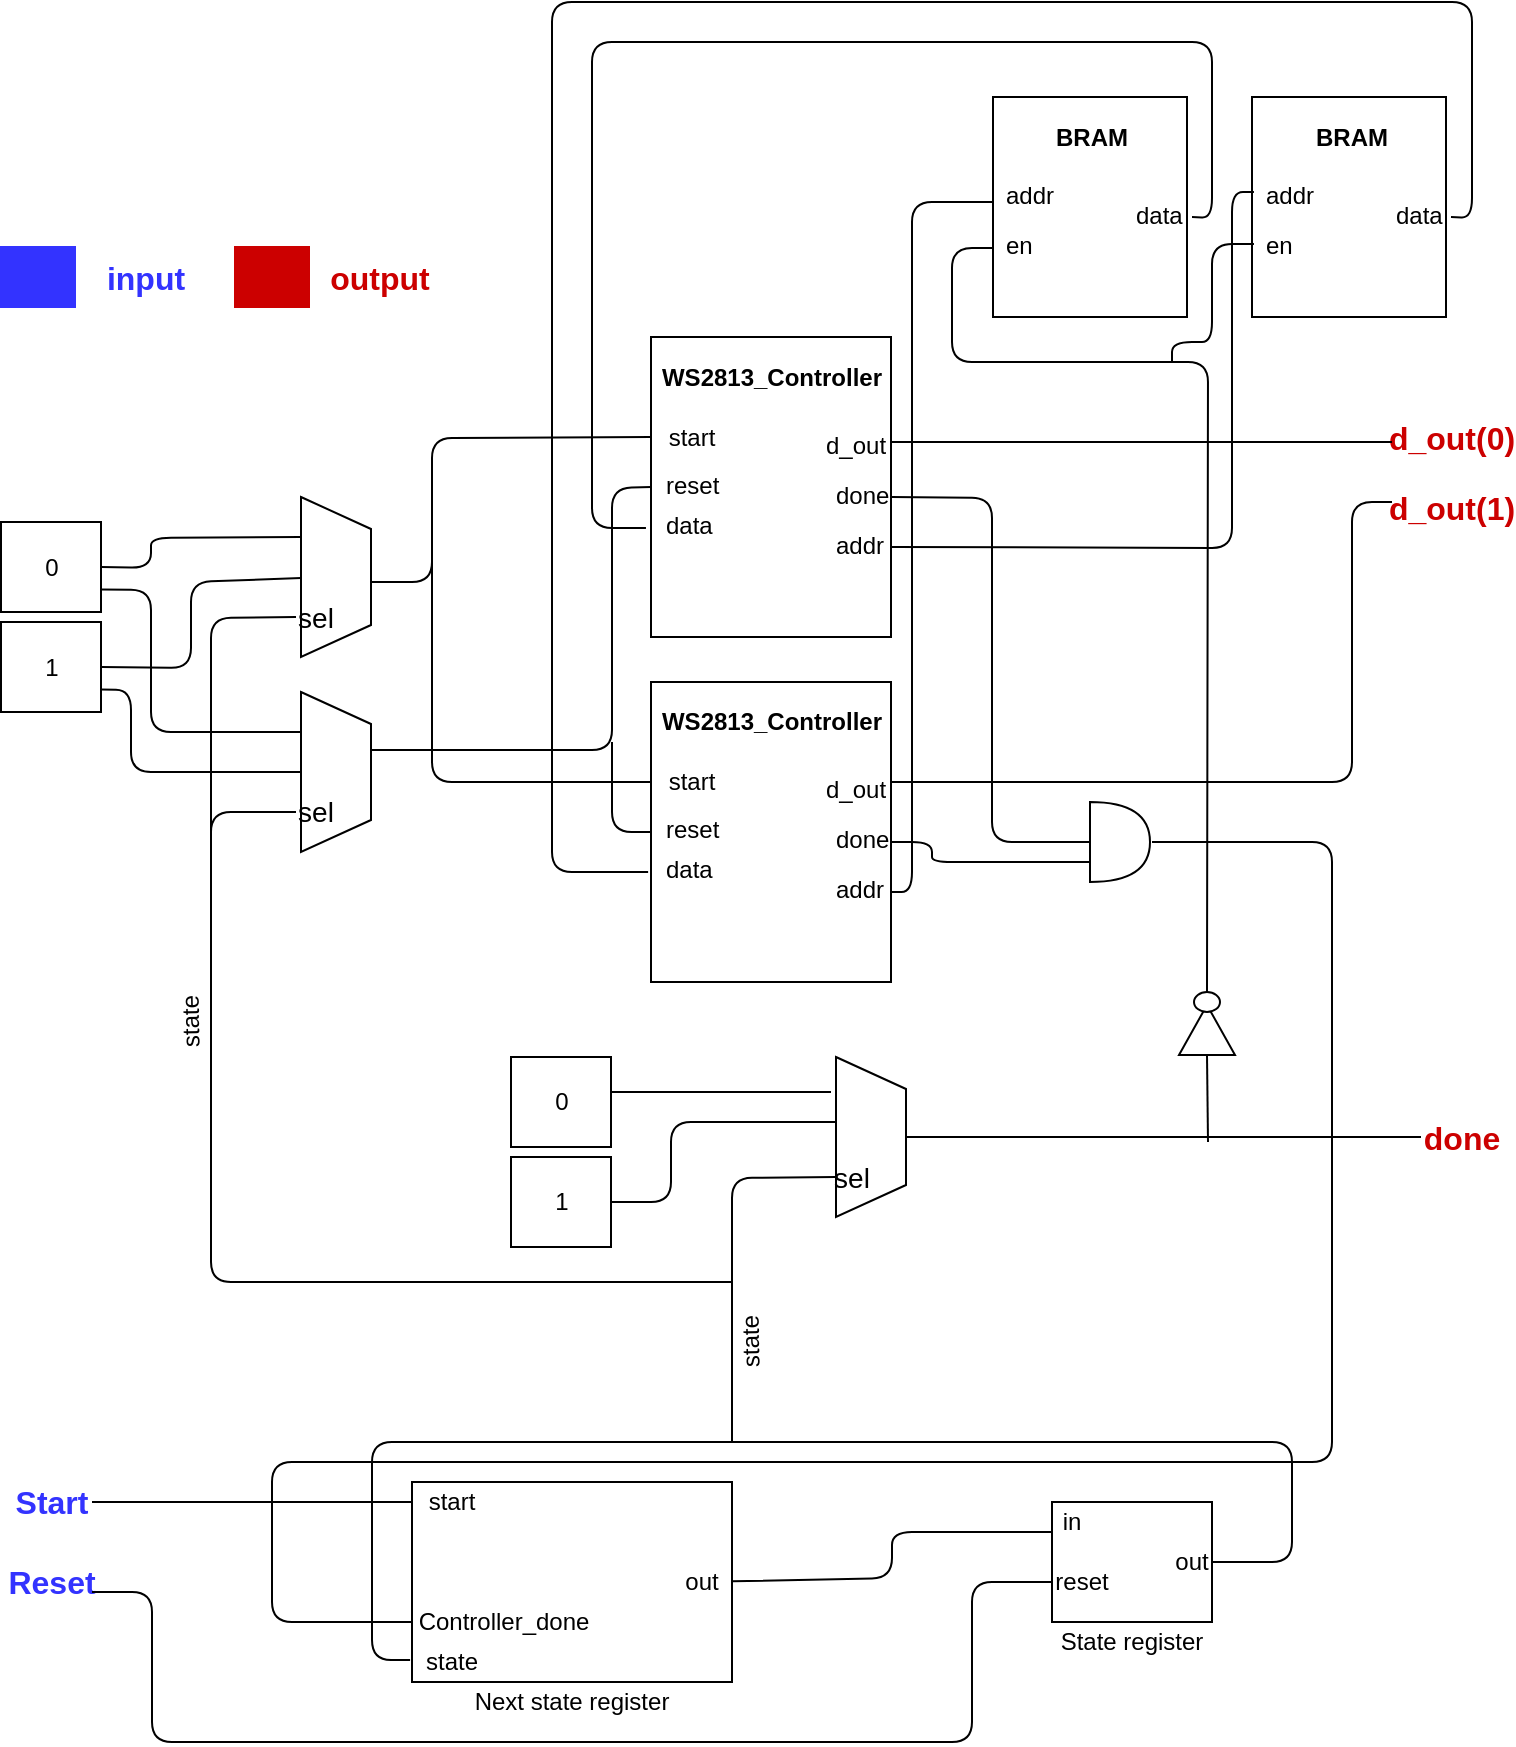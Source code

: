 <mxfile version="12.3.2" type="device" pages="1"><diagram id="C4f-xg3CYIUlcVDOj6v3" name="Page-1"><mxGraphModel dx="1086" dy="806" grid="1" gridSize="10" guides="1" tooltips="1" connect="1" arrows="1" fold="1" page="1" pageScale="1" pageWidth="850" pageHeight="1100" math="0" shadow="0"><root><mxCell id="0"/><mxCell id="1" parent="0"/><mxCell id="qUFkAdJo8UdGs0QkshTL-2" value="" style="rounded=0;whiteSpace=wrap;html=1;" vertex="1" parent="1"><mxGeometry x="250" y="790" width="160" height="100" as="geometry"/></mxCell><mxCell id="qUFkAdJo8UdGs0QkshTL-3" value="Next state register" style="text;html=1;strokeColor=none;fillColor=none;align=center;verticalAlign=middle;whiteSpace=wrap;rounded=0;" vertex="1" parent="1"><mxGeometry x="280" y="890" width="100" height="20" as="geometry"/></mxCell><mxCell id="qUFkAdJo8UdGs0QkshTL-4" value="" style="rounded=0;whiteSpace=wrap;html=1;" vertex="1" parent="1"><mxGeometry x="570" y="800" width="80" height="60" as="geometry"/></mxCell><mxCell id="qUFkAdJo8UdGs0QkshTL-5" value="State register" style="text;html=1;strokeColor=none;fillColor=none;align=center;verticalAlign=middle;whiteSpace=wrap;rounded=0;" vertex="1" parent="1"><mxGeometry x="560" y="860" width="100" height="20" as="geometry"/></mxCell><mxCell id="qUFkAdJo8UdGs0QkshTL-6" value="&lt;font style=&quot;font-size: 16px&quot; color=&quot;#3333ff&quot;&gt;&lt;b&gt;Start&lt;/b&gt;&lt;/font&gt;" style="text;html=1;strokeColor=none;fillColor=none;align=center;verticalAlign=middle;whiteSpace=wrap;rounded=0;" vertex="1" parent="1"><mxGeometry x="50" y="790" width="40" height="20" as="geometry"/></mxCell><mxCell id="qUFkAdJo8UdGs0QkshTL-7" value="&lt;font style=&quot;font-size: 16px&quot; color=&quot;#3333ff&quot;&gt;&lt;b&gt;Reset&lt;/b&gt;&lt;/font&gt;" style="text;html=1;strokeColor=none;fillColor=none;align=center;verticalAlign=middle;whiteSpace=wrap;rounded=0;" vertex="1" parent="1"><mxGeometry x="50" y="830" width="40" height="20" as="geometry"/></mxCell><mxCell id="qUFkAdJo8UdGs0QkshTL-10" value="start" style="text;html=1;strokeColor=none;fillColor=none;align=center;verticalAlign=middle;whiteSpace=wrap;rounded=0;" vertex="1" parent="1"><mxGeometry x="250" y="790" width="40" height="20" as="geometry"/></mxCell><mxCell id="qUFkAdJo8UdGs0QkshTL-12" value="out" style="text;html=1;strokeColor=none;fillColor=none;align=center;verticalAlign=middle;whiteSpace=wrap;rounded=0;" vertex="1" parent="1"><mxGeometry x="380" y="830" width="30" height="20" as="geometry"/></mxCell><mxCell id="qUFkAdJo8UdGs0QkshTL-13" value="" style="endArrow=none;html=1;entryX=0;entryY=0.25;entryDx=0;entryDy=0;" edge="1" parent="1" source="qUFkAdJo8UdGs0QkshTL-12" target="qUFkAdJo8UdGs0QkshTL-4"><mxGeometry width="50" height="50" relative="1" as="geometry"><mxPoint x="510" y="950" as="sourcePoint"/><mxPoint x="560" y="900" as="targetPoint"/><Array as="points"><mxPoint x="490" y="838"/><mxPoint x="490" y="815"/></Array></mxGeometry></mxCell><mxCell id="qUFkAdJo8UdGs0QkshTL-14" value="in" style="text;html=1;strokeColor=none;fillColor=none;align=center;verticalAlign=middle;whiteSpace=wrap;rounded=0;" vertex="1" parent="1"><mxGeometry x="570" y="800" width="20" height="20" as="geometry"/></mxCell><mxCell id="qUFkAdJo8UdGs0QkshTL-15" value="" style="endArrow=none;html=1;exitX=1;exitY=0.75;exitDx=0;exitDy=0;entryX=0;entryY=0.5;entryDx=0;entryDy=0;" edge="1" parent="1" source="qUFkAdJo8UdGs0QkshTL-7" target="qUFkAdJo8UdGs0QkshTL-16"><mxGeometry width="50" height="50" relative="1" as="geometry"><mxPoint x="210" y="1010" as="sourcePoint"/><mxPoint x="260" y="960" as="targetPoint"/><Array as="points"><mxPoint x="120" y="845"/><mxPoint x="120" y="920"/><mxPoint x="530" y="920"/><mxPoint x="530" y="840"/></Array></mxGeometry></mxCell><mxCell id="qUFkAdJo8UdGs0QkshTL-16" value="reset" style="text;html=1;strokeColor=none;fillColor=none;align=center;verticalAlign=middle;whiteSpace=wrap;rounded=0;" vertex="1" parent="1"><mxGeometry x="570" y="830" width="30" height="20" as="geometry"/></mxCell><mxCell id="qUFkAdJo8UdGs0QkshTL-17" value="state" style="text;html=1;strokeColor=none;fillColor=none;align=center;verticalAlign=middle;whiteSpace=wrap;rounded=0;" vertex="1" parent="1"><mxGeometry x="255" y="870" width="30" height="20" as="geometry"/></mxCell><mxCell id="qUFkAdJo8UdGs0QkshTL-18" value="" style="endArrow=none;html=1;exitX=1;exitY=0.5;exitDx=0;exitDy=0;entryX=-0.006;entryY=0.89;entryDx=0;entryDy=0;entryPerimeter=0;" edge="1" parent="1" source="qUFkAdJo8UdGs0QkshTL-19" target="qUFkAdJo8UdGs0QkshTL-2"><mxGeometry width="50" height="50" relative="1" as="geometry"><mxPoint x="690" y="900" as="sourcePoint"/><mxPoint x="750" y="920" as="targetPoint"/><Array as="points"><mxPoint x="690" y="830"/><mxPoint x="690" y="770"/><mxPoint x="230" y="770"/><mxPoint x="230" y="879"/></Array></mxGeometry></mxCell><mxCell id="qUFkAdJo8UdGs0QkshTL-19" value="out" style="text;html=1;strokeColor=none;fillColor=none;align=center;verticalAlign=middle;whiteSpace=wrap;rounded=0;" vertex="1" parent="1"><mxGeometry x="630" y="820" width="20" height="20" as="geometry"/></mxCell><mxCell id="qUFkAdJo8UdGs0QkshTL-24" value="" style="endArrow=none;html=1;exitX=0;exitY=0.5;exitDx=0;exitDy=0;entryX=1;entryY=0.5;entryDx=0;entryDy=0;" edge="1" parent="1" source="qUFkAdJo8UdGs0QkshTL-10" target="qUFkAdJo8UdGs0QkshTL-6"><mxGeometry width="50" height="50" relative="1" as="geometry"><mxPoint x="130" y="840" as="sourcePoint"/><mxPoint x="180" y="790" as="targetPoint"/></mxGeometry></mxCell><mxCell id="qUFkAdJo8UdGs0QkshTL-27" value="&lt;font style=&quot;font-size: 16px&quot; color=&quot;#cc0000&quot;&gt;&lt;b&gt;done&lt;/b&gt;&lt;/font&gt;" style="text;html=1;strokeColor=none;fillColor=none;align=center;verticalAlign=middle;whiteSpace=wrap;rounded=0;" vertex="1" parent="1"><mxGeometry x="754.5" y="607.5" width="40" height="20" as="geometry"/></mxCell><mxCell id="qUFkAdJo8UdGs0QkshTL-30" value="" style="shape=trapezoid;perimeter=trapezoidPerimeter;whiteSpace=wrap;html=1;rotation=90;" vertex="1" parent="1"><mxGeometry x="439.5" y="600" width="80" height="35" as="geometry"/></mxCell><mxCell id="qUFkAdJo8UdGs0QkshTL-31" value="0" style="rounded=0;whiteSpace=wrap;html=1;" vertex="1" parent="1"><mxGeometry x="299.5" y="577.5" width="50" height="45" as="geometry"/></mxCell><mxCell id="qUFkAdJo8UdGs0QkshTL-32" value="1" style="rounded=0;whiteSpace=wrap;html=1;" vertex="1" parent="1"><mxGeometry x="299.5" y="627.5" width="50" height="45" as="geometry"/></mxCell><mxCell id="qUFkAdJo8UdGs0QkshTL-33" value="" style="endArrow=none;html=1;fontSize=14;entryX=0.75;entryY=1;entryDx=0;entryDy=0;" edge="1" parent="1" target="qUFkAdJo8UdGs0QkshTL-30"><mxGeometry width="50" height="50" relative="1" as="geometry"><mxPoint x="410" y="770" as="sourcePoint"/><mxPoint x="210" y="495" as="targetPoint"/><Array as="points"><mxPoint x="410" y="638"/></Array></mxGeometry></mxCell><mxCell id="qUFkAdJo8UdGs0QkshTL-34" value="" style="endArrow=none;html=1;fontSize=14;" edge="1" parent="1"><mxGeometry width="50" height="50" relative="1" as="geometry"><mxPoint x="459.5" y="595" as="sourcePoint"/><mxPoint x="349.5" y="595" as="targetPoint"/><Array as="points"><mxPoint x="369.5" y="595"/></Array></mxGeometry></mxCell><mxCell id="qUFkAdJo8UdGs0QkshTL-35" value="" style="endArrow=none;html=1;fontSize=14;exitX=0.406;exitY=0.986;exitDx=0;exitDy=0;exitPerimeter=0;entryX=1;entryY=0.5;entryDx=0;entryDy=0;" edge="1" parent="1" source="qUFkAdJo8UdGs0QkshTL-30" target="qUFkAdJo8UdGs0QkshTL-32"><mxGeometry width="50" height="50" relative="1" as="geometry"><mxPoint x="179.5" y="715" as="sourcePoint"/><mxPoint x="229.5" y="665" as="targetPoint"/><Array as="points"><mxPoint x="419.5" y="610"/><mxPoint x="379.5" y="610"/><mxPoint x="379.5" y="650"/></Array></mxGeometry></mxCell><mxCell id="qUFkAdJo8UdGs0QkshTL-36" value="" style="endArrow=none;html=1;fontSize=14;exitX=0.5;exitY=0;exitDx=0;exitDy=0;entryX=0;entryY=0.5;entryDx=0;entryDy=0;" edge="1" parent="1" source="qUFkAdJo8UdGs0QkshTL-30" target="qUFkAdJo8UdGs0QkshTL-27"><mxGeometry width="50" height="50" relative="1" as="geometry"><mxPoint x="589.5" y="725" as="sourcePoint"/><mxPoint x="639.5" y="675" as="targetPoint"/></mxGeometry></mxCell><mxCell id="qUFkAdJo8UdGs0QkshTL-37" value="state" style="text;html=1;strokeColor=none;fillColor=none;align=center;verticalAlign=middle;whiteSpace=wrap;rounded=0;rotation=-91;" vertex="1" parent="1"><mxGeometry x="399.5" y="710" width="40" height="20" as="geometry"/></mxCell><mxCell id="qUFkAdJo8UdGs0QkshTL-39" value="sel" style="text;html=1;strokeColor=none;fillColor=none;align=center;verticalAlign=middle;whiteSpace=wrap;rounded=0;fontSize=14;" vertex="1" parent="1"><mxGeometry x="459.5" y="627.5" width="20" height="20" as="geometry"/></mxCell><mxCell id="qUFkAdJo8UdGs0QkshTL-41" value="" style="rounded=0;whiteSpace=wrap;html=1;" vertex="1" parent="1"><mxGeometry x="369.5" y="390" width="120" height="150" as="geometry"/></mxCell><mxCell id="qUFkAdJo8UdGs0QkshTL-42" value="&lt;b&gt;WS2813_Controller&lt;/b&gt;" style="text;html=1;strokeColor=none;fillColor=none;align=center;verticalAlign=middle;whiteSpace=wrap;rounded=0;" vertex="1" parent="1"><mxGeometry x="374.5" y="400" width="110" height="20" as="geometry"/></mxCell><mxCell id="qUFkAdJo8UdGs0QkshTL-43" value="start" style="text;html=1;strokeColor=none;fillColor=none;align=center;verticalAlign=middle;whiteSpace=wrap;rounded=0;" vertex="1" parent="1"><mxGeometry x="369.5" y="430" width="40" height="20" as="geometry"/></mxCell><mxCell id="qUFkAdJo8UdGs0QkshTL-44" value="reset" style="text;html=1;" vertex="1" parent="1"><mxGeometry x="374.5" y="450" width="30" height="30" as="geometry"/></mxCell><mxCell id="qUFkAdJo8UdGs0QkshTL-45" value="data" style="text;html=1;" vertex="1" parent="1"><mxGeometry x="374.5" y="470" width="30" height="30" as="geometry"/></mxCell><mxCell id="qUFkAdJo8UdGs0QkshTL-46" value="d_out" style="text;html=1;" vertex="1" parent="1"><mxGeometry x="454.5" y="430" width="30" height="30" as="geometry"/></mxCell><mxCell id="qUFkAdJo8UdGs0QkshTL-47" value="done" style="text;html=1;" vertex="1" parent="1"><mxGeometry x="459.5" y="455" width="30" height="30" as="geometry"/></mxCell><mxCell id="qUFkAdJo8UdGs0QkshTL-48" value="" style="endArrow=none;html=1;" edge="1" parent="1"><mxGeometry width="50" height="50" relative="1" as="geometry"><mxPoint x="250" y="860" as="sourcePoint"/><mxPoint x="620" y="470" as="targetPoint"/><Array as="points"><mxPoint x="180" y="860"/><mxPoint x="180" y="780"/><mxPoint x="710" y="780"/><mxPoint x="710" y="470"/></Array></mxGeometry></mxCell><mxCell id="qUFkAdJo8UdGs0QkshTL-49" value="Controller_done" style="text;html=1;strokeColor=none;fillColor=none;align=center;verticalAlign=middle;whiteSpace=wrap;rounded=0;" vertex="1" parent="1"><mxGeometry x="255" y="850" width="82" height="20" as="geometry"/></mxCell><mxCell id="qUFkAdJo8UdGs0QkshTL-50" value="&lt;span style=&quot;font-size: 16px&quot;&gt;&lt;b&gt;&lt;font color=&quot;#cc0000&quot;&gt;d_out(0)&lt;/font&gt;&lt;/b&gt;&lt;/span&gt;" style="text;html=1;strokeColor=none;fillColor=none;align=center;verticalAlign=middle;whiteSpace=wrap;rounded=0;" vertex="1" parent="1"><mxGeometry x="749.5" y="257.5" width="40" height="20" as="geometry"/></mxCell><mxCell id="qUFkAdJo8UdGs0QkshTL-52" value="" style="shape=trapezoid;perimeter=trapezoidPerimeter;whiteSpace=wrap;html=1;rotation=90;" vertex="1" parent="1"><mxGeometry x="172" y="320" width="80" height="35" as="geometry"/></mxCell><mxCell id="qUFkAdJo8UdGs0QkshTL-53" value="sel" style="text;html=1;strokeColor=none;fillColor=none;align=center;verticalAlign=middle;whiteSpace=wrap;rounded=0;fontSize=14;" vertex="1" parent="1"><mxGeometry x="192" y="347.5" width="20" height="20" as="geometry"/></mxCell><mxCell id="qUFkAdJo8UdGs0QkshTL-54" value="" style="shape=trapezoid;perimeter=trapezoidPerimeter;whiteSpace=wrap;html=1;rotation=90;" vertex="1" parent="1"><mxGeometry x="172" y="417.5" width="80" height="35" as="geometry"/></mxCell><mxCell id="qUFkAdJo8UdGs0QkshTL-55" value="sel" style="text;html=1;strokeColor=none;fillColor=none;align=center;verticalAlign=middle;whiteSpace=wrap;rounded=0;fontSize=14;" vertex="1" parent="1"><mxGeometry x="192" y="445" width="20" height="20" as="geometry"/></mxCell><mxCell id="qUFkAdJo8UdGs0QkshTL-56" value="" style="endArrow=none;html=1;entryX=0;entryY=0.5;entryDx=0;entryDy=0;" edge="1" parent="1" target="qUFkAdJo8UdGs0QkshTL-55"><mxGeometry width="50" height="50" relative="1" as="geometry"><mxPoint x="410" y="690" as="sourcePoint"/><mxPoint x="219.5" y="640" as="targetPoint"/><Array as="points"><mxPoint x="149.5" y="690"/><mxPoint x="149.5" y="455"/></Array></mxGeometry></mxCell><mxCell id="qUFkAdJo8UdGs0QkshTL-57" value="" style="endArrow=none;html=1;entryX=0;entryY=0.5;entryDx=0;entryDy=0;" edge="1" parent="1" target="qUFkAdJo8UdGs0QkshTL-53"><mxGeometry width="50" height="50" relative="1" as="geometry"><mxPoint x="149.5" y="470" as="sourcePoint"/><mxPoint x="269.5" y="540" as="targetPoint"/><Array as="points"><mxPoint x="149.5" y="358"/></Array></mxGeometry></mxCell><mxCell id="qUFkAdJo8UdGs0QkshTL-58" value="0" style="rounded=0;whiteSpace=wrap;html=1;" vertex="1" parent="1"><mxGeometry x="44.5" y="310" width="50" height="45" as="geometry"/></mxCell><mxCell id="qUFkAdJo8UdGs0QkshTL-59" value="1" style="rounded=0;whiteSpace=wrap;html=1;" vertex="1" parent="1"><mxGeometry x="44.5" y="360" width="50" height="45" as="geometry"/></mxCell><mxCell id="qUFkAdJo8UdGs0QkshTL-60" value="" style="endArrow=none;html=1;exitX=1;exitY=0.5;exitDx=0;exitDy=0;entryX=0.25;entryY=1;entryDx=0;entryDy=0;" edge="1" parent="1" source="qUFkAdJo8UdGs0QkshTL-58" target="qUFkAdJo8UdGs0QkshTL-52"><mxGeometry width="50" height="50" relative="1" as="geometry"><mxPoint x="209.5" y="610" as="sourcePoint"/><mxPoint x="259.5" y="560" as="targetPoint"/><Array as="points"><mxPoint x="119.5" y="333"/><mxPoint x="119.5" y="318"/></Array></mxGeometry></mxCell><mxCell id="qUFkAdJo8UdGs0QkshTL-61" value="" style="endArrow=none;html=1;exitX=1;exitY=0.5;exitDx=0;exitDy=0;" edge="1" parent="1" source="qUFkAdJo8UdGs0QkshTL-59"><mxGeometry width="50" height="50" relative="1" as="geometry"><mxPoint x="249.5" y="610" as="sourcePoint"/><mxPoint x="194.5" y="338" as="targetPoint"/><Array as="points"><mxPoint x="139.5" y="383"/><mxPoint x="139.5" y="340"/></Array></mxGeometry></mxCell><mxCell id="qUFkAdJo8UdGs0QkshTL-62" value="" style="endArrow=none;html=1;exitX=1;exitY=0.75;exitDx=0;exitDy=0;entryX=0.25;entryY=1;entryDx=0;entryDy=0;" edge="1" parent="1" source="qUFkAdJo8UdGs0QkshTL-58" target="qUFkAdJo8UdGs0QkshTL-54"><mxGeometry width="50" height="50" relative="1" as="geometry"><mxPoint x="299.5" y="380" as="sourcePoint"/><mxPoint x="349.5" y="330" as="targetPoint"/><Array as="points"><mxPoint x="119.5" y="344"/><mxPoint x="119.5" y="415"/></Array></mxGeometry></mxCell><mxCell id="qUFkAdJo8UdGs0QkshTL-63" value="" style="endArrow=none;html=1;exitX=1;exitY=0.75;exitDx=0;exitDy=0;entryX=0.5;entryY=1;entryDx=0;entryDy=0;" edge="1" parent="1" source="qUFkAdJo8UdGs0QkshTL-59" target="qUFkAdJo8UdGs0QkshTL-54"><mxGeometry width="50" height="50" relative="1" as="geometry"><mxPoint x="279.5" y="380" as="sourcePoint"/><mxPoint x="329.5" y="330" as="targetPoint"/><Array as="points"><mxPoint x="109.5" y="394"/><mxPoint x="109.5" y="435"/></Array></mxGeometry></mxCell><mxCell id="qUFkAdJo8UdGs0QkshTL-67" value="" style="rounded=0;whiteSpace=wrap;html=1;fillColor=#3333FF;strokeColor=#3333FF;" vertex="1" parent="1"><mxGeometry x="44.5" y="172.5" width="37" height="30" as="geometry"/></mxCell><mxCell id="qUFkAdJo8UdGs0QkshTL-68" value="&lt;span style=&quot;font-size: 16px&quot;&gt;&lt;font color=&quot;#3333ff&quot;&gt;&lt;b&gt;input&lt;/b&gt;&lt;/font&gt;&lt;/span&gt;" style="text;html=1;strokeColor=none;fillColor=none;align=center;verticalAlign=middle;whiteSpace=wrap;rounded=0;" vertex="1" parent="1"><mxGeometry x="91.5" y="177.5" width="50" height="20" as="geometry"/></mxCell><mxCell id="qUFkAdJo8UdGs0QkshTL-69" value="" style="rounded=0;whiteSpace=wrap;html=1;fillColor=#CC0000;strokeColor=#CC0000;" vertex="1" parent="1"><mxGeometry x="161.5" y="172.5" width="37" height="30" as="geometry"/></mxCell><mxCell id="qUFkAdJo8UdGs0QkshTL-70" value="&lt;span style=&quot;font-size: 16px&quot;&gt;&lt;b&gt;&lt;font color=&quot;#cc0000&quot;&gt;output&lt;/font&gt;&lt;/b&gt;&lt;/span&gt;" style="text;html=1;strokeColor=none;fillColor=none;align=center;verticalAlign=middle;whiteSpace=wrap;rounded=0;" vertex="1" parent="1"><mxGeometry x="208.5" y="177.5" width="50" height="20" as="geometry"/></mxCell><mxCell id="qUFkAdJo8UdGs0QkshTL-71" value="state" style="text;html=1;strokeColor=none;fillColor=none;align=center;verticalAlign=middle;whiteSpace=wrap;rounded=0;rotation=-91;" vertex="1" parent="1"><mxGeometry x="119.5" y="550" width="40" height="20" as="geometry"/></mxCell><mxCell id="qUFkAdJo8UdGs0QkshTL-74" value="" style="rounded=0;whiteSpace=wrap;html=1;" vertex="1" parent="1"><mxGeometry x="540.5" y="97.5" width="97" height="110" as="geometry"/></mxCell><mxCell id="qUFkAdJo8UdGs0QkshTL-75" value="&lt;b&gt;BRAM&lt;/b&gt;" style="text;html=1;strokeColor=none;fillColor=none;align=center;verticalAlign=middle;whiteSpace=wrap;rounded=0;" vertex="1" parent="1"><mxGeometry x="555" y="107.5" width="70" height="20" as="geometry"/></mxCell><mxCell id="qUFkAdJo8UdGs0QkshTL-77" value="addr" style="text;html=1;" vertex="1" parent="1"><mxGeometry x="545" y="132.5" width="30" height="30" as="geometry"/></mxCell><mxCell id="qUFkAdJo8UdGs0QkshTL-78" value="en" style="text;html=1;" vertex="1" parent="1"><mxGeometry x="545" y="157.5" width="30" height="30" as="geometry"/></mxCell><mxCell id="qUFkAdJo8UdGs0QkshTL-80" value="data" style="text;html=1;" vertex="1" parent="1"><mxGeometry x="610" y="142.5" width="30" height="30" as="geometry"/></mxCell><mxCell id="qUFkAdJo8UdGs0QkshTL-82" value="addr" style="text;html=1;" vertex="1" parent="1"><mxGeometry x="459.5" y="480" width="30" height="30" as="geometry"/></mxCell><mxCell id="qUFkAdJo8UdGs0QkshTL-84" value="" style="rounded=0;whiteSpace=wrap;html=1;" vertex="1" parent="1"><mxGeometry x="369.5" y="217.5" width="120" height="150" as="geometry"/></mxCell><mxCell id="qUFkAdJo8UdGs0QkshTL-85" value="&lt;b&gt;WS2813_Controller&lt;/b&gt;" style="text;html=1;strokeColor=none;fillColor=none;align=center;verticalAlign=middle;whiteSpace=wrap;rounded=0;" vertex="1" parent="1"><mxGeometry x="374.5" y="227.5" width="110" height="20" as="geometry"/></mxCell><mxCell id="qUFkAdJo8UdGs0QkshTL-86" value="start" style="text;html=1;strokeColor=none;fillColor=none;align=center;verticalAlign=middle;whiteSpace=wrap;rounded=0;" vertex="1" parent="1"><mxGeometry x="369.5" y="257.5" width="40" height="20" as="geometry"/></mxCell><mxCell id="qUFkAdJo8UdGs0QkshTL-87" value="reset" style="text;html=1;" vertex="1" parent="1"><mxGeometry x="374.5" y="277.5" width="30" height="30" as="geometry"/></mxCell><mxCell id="qUFkAdJo8UdGs0QkshTL-88" value="data" style="text;html=1;" vertex="1" parent="1"><mxGeometry x="374.5" y="297.5" width="30" height="30" as="geometry"/></mxCell><mxCell id="qUFkAdJo8UdGs0QkshTL-89" value="d_out" style="text;html=1;" vertex="1" parent="1"><mxGeometry x="454.5" y="257.5" width="30" height="30" as="geometry"/></mxCell><mxCell id="qUFkAdJo8UdGs0QkshTL-90" value="done" style="text;html=1;" vertex="1" parent="1"><mxGeometry x="459.5" y="282.5" width="30" height="30" as="geometry"/></mxCell><mxCell id="qUFkAdJo8UdGs0QkshTL-91" value="addr" style="text;html=1;" vertex="1" parent="1"><mxGeometry x="459.5" y="307.5" width="30" height="30" as="geometry"/></mxCell><mxCell id="qUFkAdJo8UdGs0QkshTL-92" value="" style="rounded=0;whiteSpace=wrap;html=1;" vertex="1" parent="1"><mxGeometry x="670" y="97.5" width="97" height="110" as="geometry"/></mxCell><mxCell id="qUFkAdJo8UdGs0QkshTL-93" value="&lt;b&gt;BRAM&lt;/b&gt;" style="text;html=1;strokeColor=none;fillColor=none;align=center;verticalAlign=middle;whiteSpace=wrap;rounded=0;" vertex="1" parent="1"><mxGeometry x="684.5" y="107.5" width="70" height="20" as="geometry"/></mxCell><mxCell id="qUFkAdJo8UdGs0QkshTL-94" value="addr" style="text;html=1;" vertex="1" parent="1"><mxGeometry x="674.5" y="132.5" width="30" height="30" as="geometry"/></mxCell><mxCell id="qUFkAdJo8UdGs0QkshTL-95" value="en" style="text;html=1;" vertex="1" parent="1"><mxGeometry x="674.5" y="157.5" width="30" height="30" as="geometry"/></mxCell><mxCell id="qUFkAdJo8UdGs0QkshTL-96" value="data" style="text;html=1;" vertex="1" parent="1"><mxGeometry x="739.5" y="142.5" width="30" height="30" as="geometry"/></mxCell><mxCell id="qUFkAdJo8UdGs0QkshTL-97" value="&lt;span style=&quot;font-size: 16px&quot;&gt;&lt;b&gt;&lt;font color=&quot;#cc0000&quot;&gt;d_out(1)&lt;/font&gt;&lt;/b&gt;&lt;/span&gt;" style="text;html=1;strokeColor=none;fillColor=none;align=center;verticalAlign=middle;whiteSpace=wrap;rounded=0;" vertex="1" parent="1"><mxGeometry x="749.5" y="292.5" width="40" height="20" as="geometry"/></mxCell><mxCell id="qUFkAdJo8UdGs0QkshTL-98" value="" style="endArrow=none;html=1;" edge="1" parent="1"><mxGeometry width="50" height="50" relative="1" as="geometry"><mxPoint x="490" y="270" as="sourcePoint"/><mxPoint x="740" y="270" as="targetPoint"/></mxGeometry></mxCell><mxCell id="qUFkAdJo8UdGs0QkshTL-99" value="" style="endArrow=none;html=1;" edge="1" parent="1"><mxGeometry width="50" height="50" relative="1" as="geometry"><mxPoint x="490" y="440" as="sourcePoint"/><mxPoint x="740" y="300" as="targetPoint"/><Array as="points"><mxPoint x="720" y="440"/><mxPoint x="720" y="300"/></Array></mxGeometry></mxCell><mxCell id="qUFkAdJo8UdGs0QkshTL-100" value="" style="endArrow=none;html=1;exitX=1;exitY=0.5;exitDx=0;exitDy=0;" edge="1" parent="1" source="qUFkAdJo8UdGs0QkshTL-82"><mxGeometry width="50" height="50" relative="1" as="geometry"><mxPoint x="600" y="560" as="sourcePoint"/><mxPoint x="540" y="150" as="targetPoint"/><Array as="points"><mxPoint x="500" y="495"/><mxPoint x="500" y="150"/></Array></mxGeometry></mxCell><mxCell id="qUFkAdJo8UdGs0QkshTL-101" value="" style="endArrow=none;html=1;exitX=1;exitY=0.5;exitDx=0;exitDy=0;entryX=0.01;entryY=0.432;entryDx=0;entryDy=0;entryPerimeter=0;" edge="1" parent="1" source="qUFkAdJo8UdGs0QkshTL-91" target="qUFkAdJo8UdGs0QkshTL-92"><mxGeometry width="50" height="50" relative="1" as="geometry"><mxPoint x="560" y="340" as="sourcePoint"/><mxPoint x="610" y="290" as="targetPoint"/><Array as="points"><mxPoint x="660" y="323"/><mxPoint x="660" y="145"/></Array></mxGeometry></mxCell><mxCell id="qUFkAdJo8UdGs0QkshTL-102" value="" style="endArrow=none;html=1;exitX=1;exitY=0.5;exitDx=0;exitDy=0;entryX=-0.021;entryY=0.637;entryDx=0;entryDy=0;entryPerimeter=0;" edge="1" parent="1" source="qUFkAdJo8UdGs0QkshTL-80" target="qUFkAdJo8UdGs0QkshTL-84"><mxGeometry width="50" height="50" relative="1" as="geometry"><mxPoint x="640" y="560" as="sourcePoint"/><mxPoint x="690" y="510" as="targetPoint"/><Array as="points"><mxPoint x="650" y="158"/><mxPoint x="650" y="70"/><mxPoint x="540" y="70"/><mxPoint x="340" y="70"/><mxPoint x="340" y="313"/></Array></mxGeometry></mxCell><mxCell id="qUFkAdJo8UdGs0QkshTL-103" value="" style="endArrow=none;html=1;exitX=-0.012;exitY=0.633;exitDx=0;exitDy=0;exitPerimeter=0;entryX=1;entryY=0.5;entryDx=0;entryDy=0;" edge="1" parent="1" source="qUFkAdJo8UdGs0QkshTL-41" target="qUFkAdJo8UdGs0QkshTL-96"><mxGeometry width="50" height="50" relative="1" as="geometry"><mxPoint x="640" y="410" as="sourcePoint"/><mxPoint x="690" y="360" as="targetPoint"/><Array as="points"><mxPoint x="320" y="485"/><mxPoint x="320" y="50"/><mxPoint x="780" y="50"/><mxPoint x="780" y="158"/></Array></mxGeometry></mxCell><mxCell id="qUFkAdJo8UdGs0QkshTL-104" value="" style="endArrow=none;html=1;entryX=0;entryY=0.5;entryDx=0;entryDy=0;" edge="1" parent="1" target="qUFkAdJo8UdGs0QkshTL-86"><mxGeometry width="50" height="50" relative="1" as="geometry"><mxPoint x="230" y="340" as="sourcePoint"/><mxPoint x="260" y="210" as="targetPoint"/><Array as="points"><mxPoint x="260" y="340"/><mxPoint x="260" y="268"/></Array></mxGeometry></mxCell><mxCell id="qUFkAdJo8UdGs0QkshTL-105" value="" style="endArrow=none;html=1;entryX=0;entryY=0.5;entryDx=0;entryDy=0;" edge="1" parent="1" target="qUFkAdJo8UdGs0QkshTL-43"><mxGeometry width="50" height="50" relative="1" as="geometry"><mxPoint x="260" y="330" as="sourcePoint"/><mxPoint x="310" y="370" as="targetPoint"/><Array as="points"><mxPoint x="260" y="440"/></Array></mxGeometry></mxCell><mxCell id="qUFkAdJo8UdGs0QkshTL-106" value="" style="endArrow=none;html=1;exitX=0.363;exitY=0.014;exitDx=0;exitDy=0;exitPerimeter=0;entryX=0;entryY=0.5;entryDx=0;entryDy=0;" edge="1" parent="1" source="qUFkAdJo8UdGs0QkshTL-54" target="qUFkAdJo8UdGs0QkshTL-84"><mxGeometry width="50" height="50" relative="1" as="geometry"><mxPoint x="250" y="540" as="sourcePoint"/><mxPoint x="300" y="490" as="targetPoint"/><Array as="points"><mxPoint x="350" y="424"/><mxPoint x="350" y="293"/></Array></mxGeometry></mxCell><mxCell id="qUFkAdJo8UdGs0QkshTL-107" value="" style="endArrow=none;html=1;entryX=0;entryY=0.5;entryDx=0;entryDy=0;" edge="1" parent="1" target="qUFkAdJo8UdGs0QkshTL-41"><mxGeometry width="50" height="50" relative="1" as="geometry"><mxPoint x="350" y="420" as="sourcePoint"/><mxPoint x="305" y="500" as="targetPoint"/><Array as="points"><mxPoint x="350" y="465"/></Array></mxGeometry></mxCell><mxCell id="qUFkAdJo8UdGs0QkshTL-108" value="" style="shape=or;whiteSpace=wrap;html=1;" vertex="1" parent="1"><mxGeometry x="589" y="450" width="30" height="40" as="geometry"/></mxCell><mxCell id="qUFkAdJo8UdGs0QkshTL-109" value="" style="endArrow=none;html=1;exitX=1;exitY=0.5;exitDx=0;exitDy=0;entryX=0;entryY=0.75;entryDx=0;entryDy=0;entryPerimeter=0;" edge="1" parent="1" source="qUFkAdJo8UdGs0QkshTL-47" target="qUFkAdJo8UdGs0QkshTL-108"><mxGeometry width="50" height="50" relative="1" as="geometry"><mxPoint x="610" y="600" as="sourcePoint"/><mxPoint x="660" y="550" as="targetPoint"/><Array as="points"><mxPoint x="510" y="470"/><mxPoint x="510" y="480"/></Array></mxGeometry></mxCell><mxCell id="qUFkAdJo8UdGs0QkshTL-110" value="" style="endArrow=none;html=1;exitX=1;exitY=0.5;exitDx=0;exitDy=0;entryX=0;entryY=0.5;entryDx=0;entryDy=0;entryPerimeter=0;" edge="1" parent="1" source="qUFkAdJo8UdGs0QkshTL-90" target="qUFkAdJo8UdGs0QkshTL-108"><mxGeometry width="50" height="50" relative="1" as="geometry"><mxPoint x="640" y="590" as="sourcePoint"/><mxPoint x="690" y="540" as="targetPoint"/><Array as="points"><mxPoint x="540" y="298"/><mxPoint x="540" y="470"/></Array></mxGeometry></mxCell><mxCell id="qUFkAdJo8UdGs0QkshTL-111" value="" style="triangle;whiteSpace=wrap;html=1;rotation=-90;" vertex="1" parent="1"><mxGeometry x="635" y="550" width="25" height="28" as="geometry"/></mxCell><mxCell id="qUFkAdJo8UdGs0QkshTL-112" value="" style="ellipse;whiteSpace=wrap;html=1;" vertex="1" parent="1"><mxGeometry x="641" y="545" width="13" height="10" as="geometry"/></mxCell><mxCell id="qUFkAdJo8UdGs0QkshTL-113" value="" style="endArrow=none;html=1;entryX=0;entryY=0.5;entryDx=0;entryDy=0;" edge="1" parent="1" target="qUFkAdJo8UdGs0QkshTL-111"><mxGeometry width="50" height="50" relative="1" as="geometry"><mxPoint x="648" y="620" as="sourcePoint"/><mxPoint x="840" y="550" as="targetPoint"/></mxGeometry></mxCell><mxCell id="qUFkAdJo8UdGs0QkshTL-114" value="" style="endArrow=none;html=1;exitX=0.5;exitY=0;exitDx=0;exitDy=0;" edge="1" parent="1" source="qUFkAdJo8UdGs0QkshTL-112"><mxGeometry width="50" height="50" relative="1" as="geometry"><mxPoint x="780" y="560" as="sourcePoint"/><mxPoint x="540" y="173" as="targetPoint"/><Array as="points"><mxPoint x="648" y="230"/><mxPoint x="520" y="230"/><mxPoint x="520" y="210"/><mxPoint x="520" y="173"/></Array></mxGeometry></mxCell><mxCell id="qUFkAdJo8UdGs0QkshTL-116" value="" style="endArrow=none;html=1;entryX=0.01;entryY=0.668;entryDx=0;entryDy=0;entryPerimeter=0;" edge="1" parent="1" target="qUFkAdJo8UdGs0QkshTL-92"><mxGeometry width="50" height="50" relative="1" as="geometry"><mxPoint x="630" y="230" as="sourcePoint"/><mxPoint x="760" y="210" as="targetPoint"/><Array as="points"><mxPoint x="630" y="220"/><mxPoint x="650" y="220"/><mxPoint x="650" y="171"/></Array></mxGeometry></mxCell></root></mxGraphModel></diagram></mxfile>